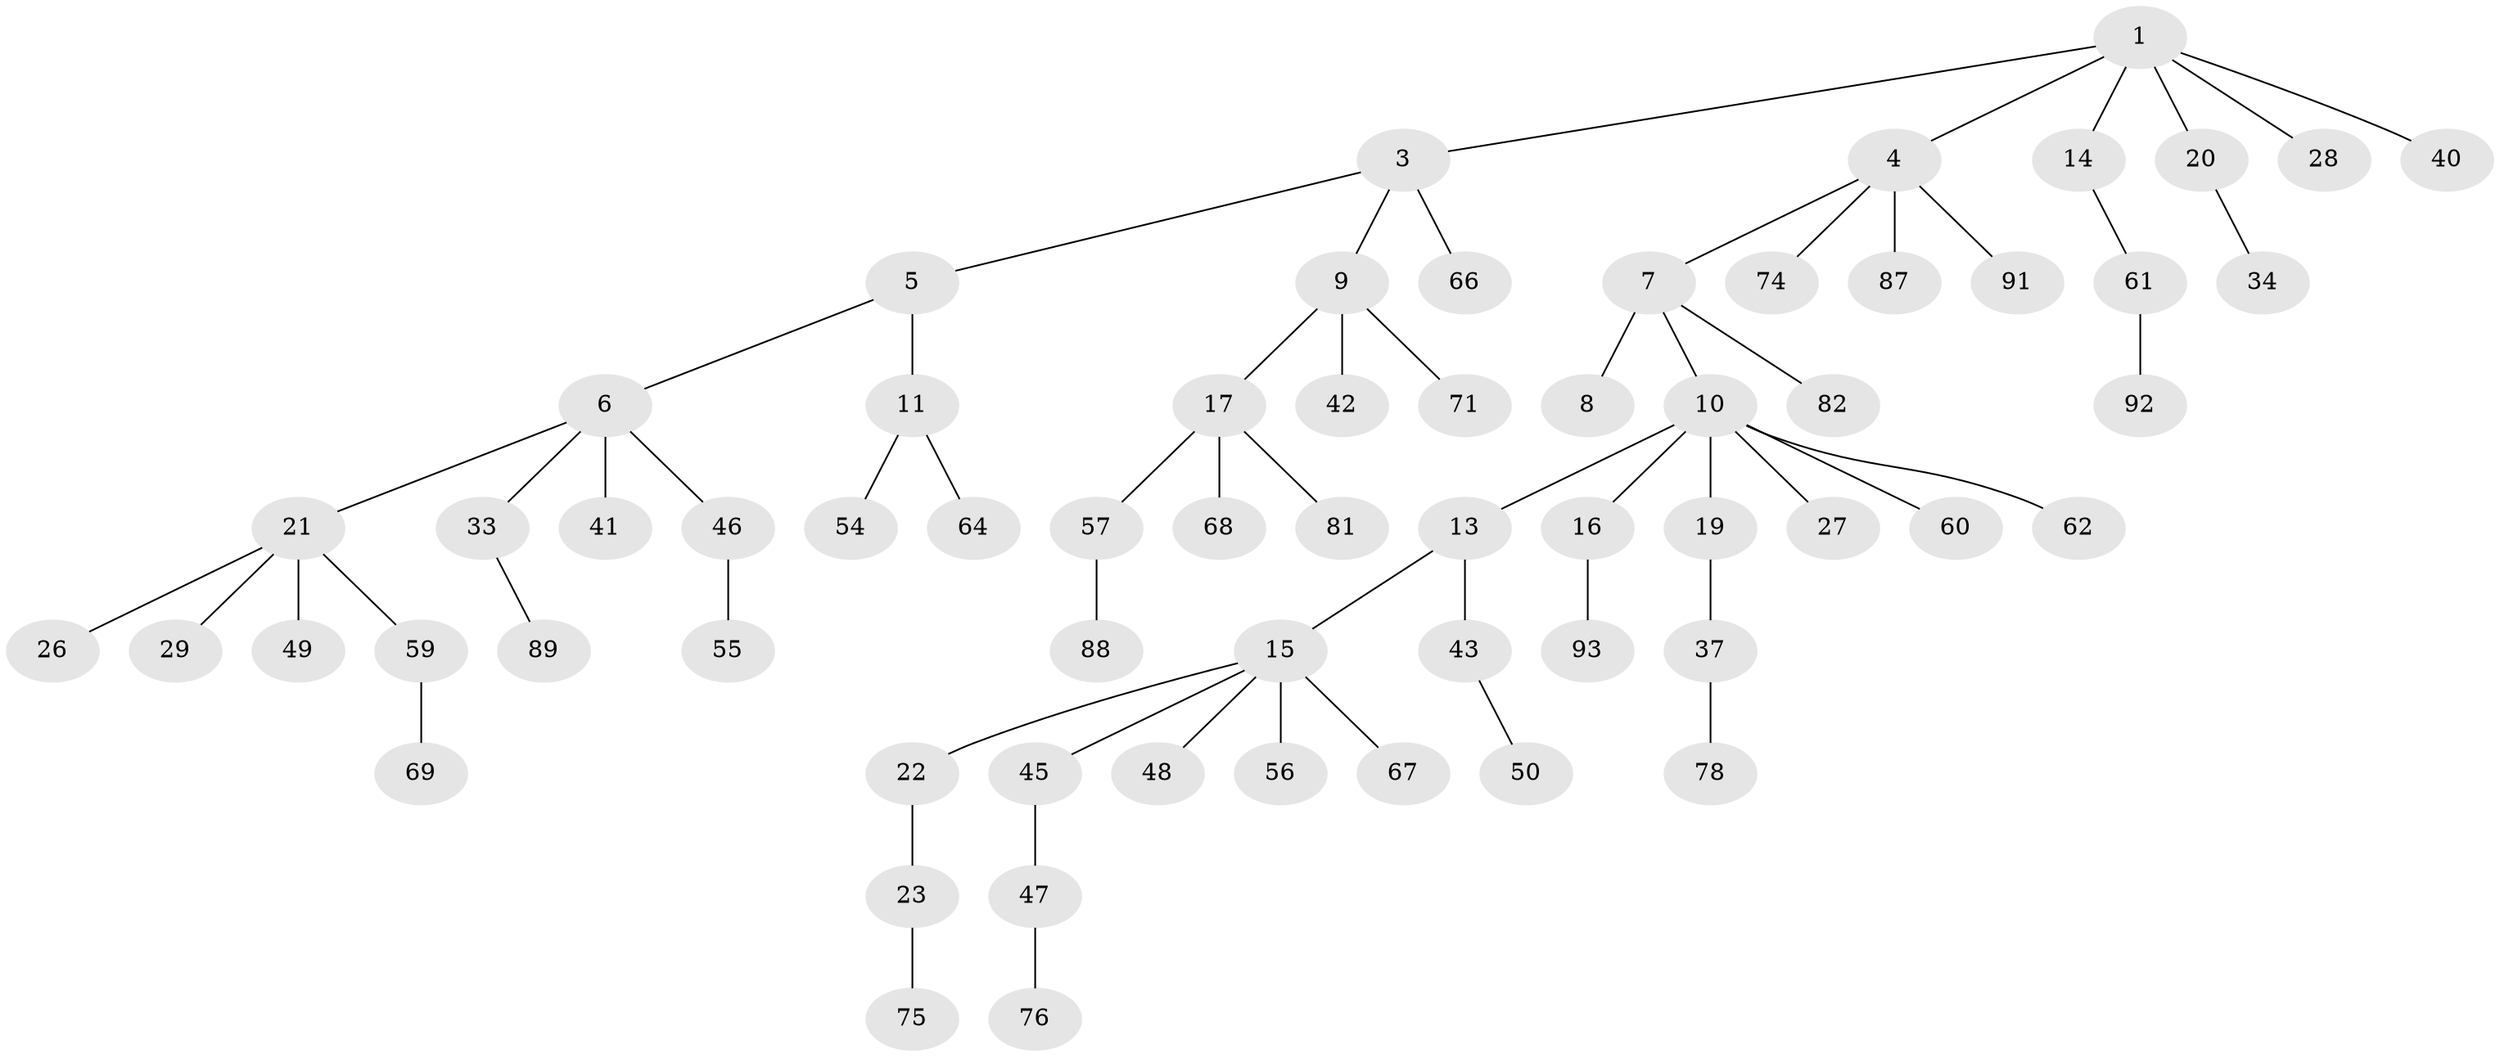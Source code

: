 // original degree distribution, {5: 0.05319148936170213, 3: 0.2127659574468085, 4: 0.0425531914893617, 1: 0.5212765957446809, 6: 0.010638297872340425, 2: 0.1595744680851064}
// Generated by graph-tools (version 1.1) at 2025/42/03/06/25 10:42:02]
// undirected, 63 vertices, 62 edges
graph export_dot {
graph [start="1"]
  node [color=gray90,style=filled];
  1 [super="+2"];
  3 [super="+63"];
  4 [super="+84"];
  5;
  6 [super="+31"];
  7 [super="+38"];
  8;
  9 [super="+35"];
  10 [super="+12"];
  11 [super="+36"];
  13;
  14 [super="+52"];
  15 [super="+32"];
  16 [super="+18"];
  17 [super="+25"];
  19 [super="+83"];
  20 [super="+51"];
  21 [super="+30"];
  22;
  23 [super="+24"];
  26 [super="+44"];
  27;
  28;
  29;
  33 [super="+72"];
  34 [super="+39"];
  37 [super="+73"];
  40;
  41;
  42;
  43 [super="+58"];
  45 [super="+80"];
  46;
  47 [super="+53"];
  48 [super="+70"];
  49;
  50;
  54 [super="+90"];
  55 [super="+65"];
  56;
  57 [super="+79"];
  59;
  60;
  61 [super="+85"];
  62;
  64;
  66;
  67;
  68;
  69 [super="+77"];
  71;
  74;
  75;
  76;
  78;
  81 [super="+86"];
  82;
  87;
  88 [super="+94"];
  89;
  91;
  92;
  93;
  1 -- 3;
  1 -- 4;
  1 -- 14;
  1 -- 28;
  1 -- 40;
  1 -- 20;
  3 -- 5;
  3 -- 9;
  3 -- 66;
  4 -- 7;
  4 -- 74;
  4 -- 87;
  4 -- 91;
  5 -- 6;
  5 -- 11;
  6 -- 21;
  6 -- 46;
  6 -- 33;
  6 -- 41;
  7 -- 8;
  7 -- 10;
  7 -- 82;
  9 -- 17;
  9 -- 71;
  9 -- 42;
  10 -- 16;
  10 -- 19;
  10 -- 27;
  10 -- 60;
  10 -- 13;
  10 -- 62;
  11 -- 54;
  11 -- 64;
  13 -- 15;
  13 -- 43;
  14 -- 61;
  15 -- 22;
  15 -- 45;
  15 -- 56;
  15 -- 48;
  15 -- 67;
  16 -- 93;
  17 -- 68;
  17 -- 81;
  17 -- 57;
  19 -- 37;
  20 -- 34;
  21 -- 26;
  21 -- 29;
  21 -- 49;
  21 -- 59;
  22 -- 23;
  23 -- 75;
  33 -- 89;
  37 -- 78;
  43 -- 50;
  45 -- 47;
  46 -- 55;
  47 -- 76;
  57 -- 88;
  59 -- 69;
  61 -- 92;
}
